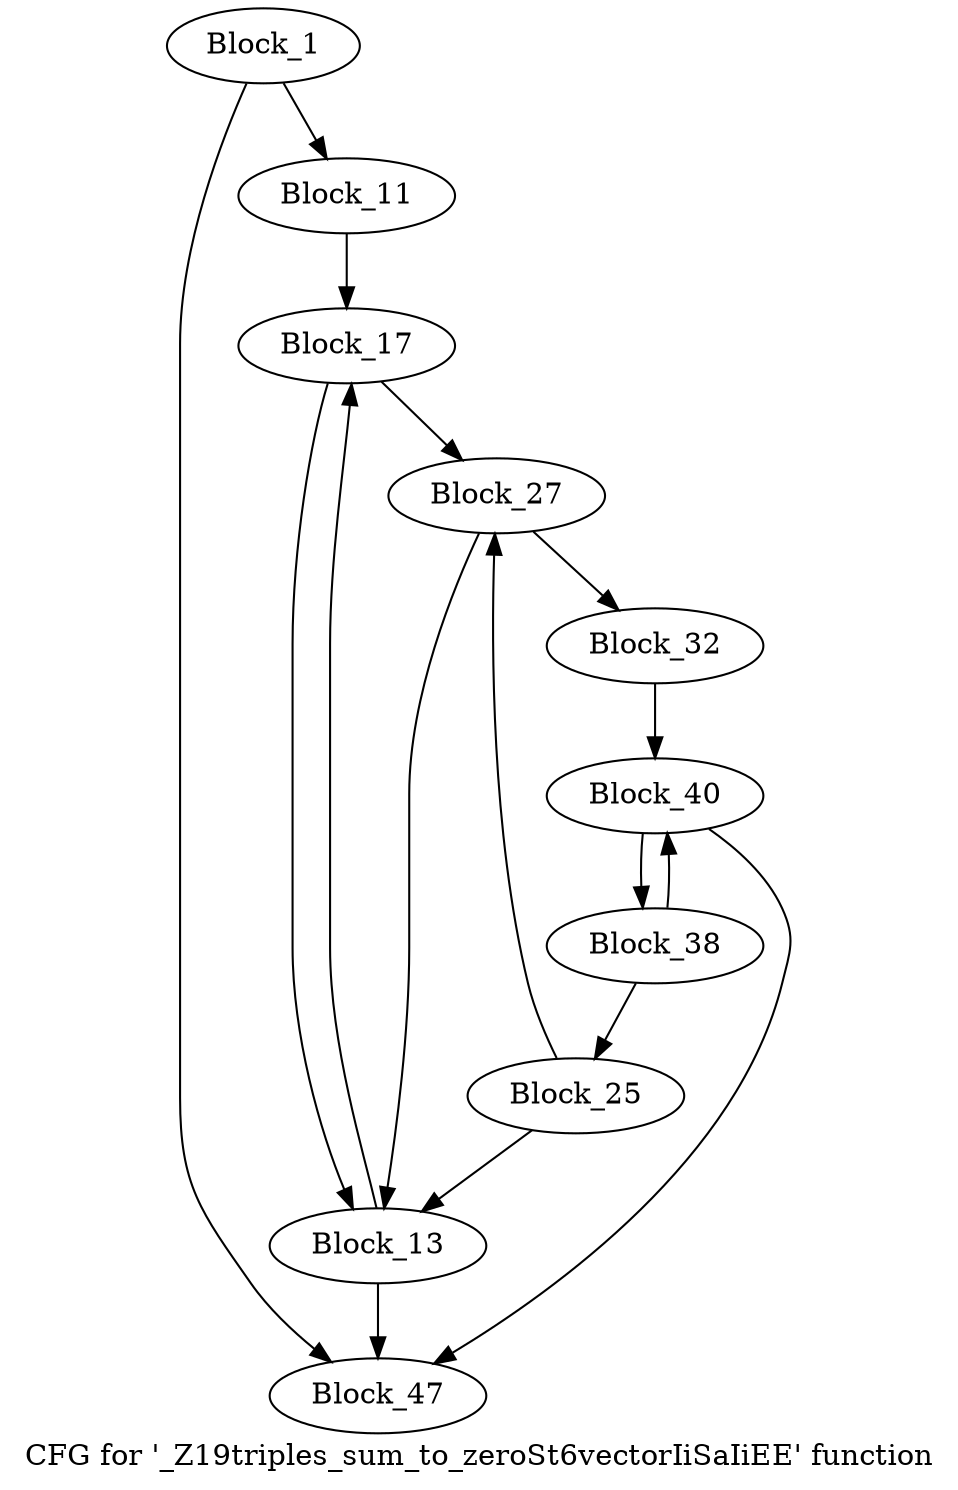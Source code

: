 digraph "CFG for '_Z19triples_sum_to_zeroSt6vectorIiSaIiEE' function" {
	label="CFG for '_Z19triples_sum_to_zeroSt6vectorIiSaIiEE' function";

	block_1 [label="Block_1"];
	block_1:s0 -> block_47;
	block_1:s1 -> block_11;
	block_11 [label="Block_11"];
	block_11 -> block_17;
	block_13 [label="Block_13"];
	block_13:s0 -> block_47;
	block_13:s1 -> block_17;
	block_17 [label="Block_17"];
	block_17:s0 -> block_27;
	block_17:s1 -> block_13;
	block_25 [label="Block_25"];
	block_25:s0 -> block_27;
	block_25:s1 -> block_13;
	block_27 [label="Block_27"];
	block_27:s0 -> block_32;
	block_27:s1 -> block_13;
	block_32 [label="Block_32"];
	block_32 -> block_40;
	block_38 [label="Block_38"];
	block_38:s0 -> block_40;
	block_38:s1 -> block_25;
	block_40 [label="Block_40"];
	block_40:s0 -> block_47;
	block_40:s1 -> block_38;
	block_47 [label="Block_47"];
}
